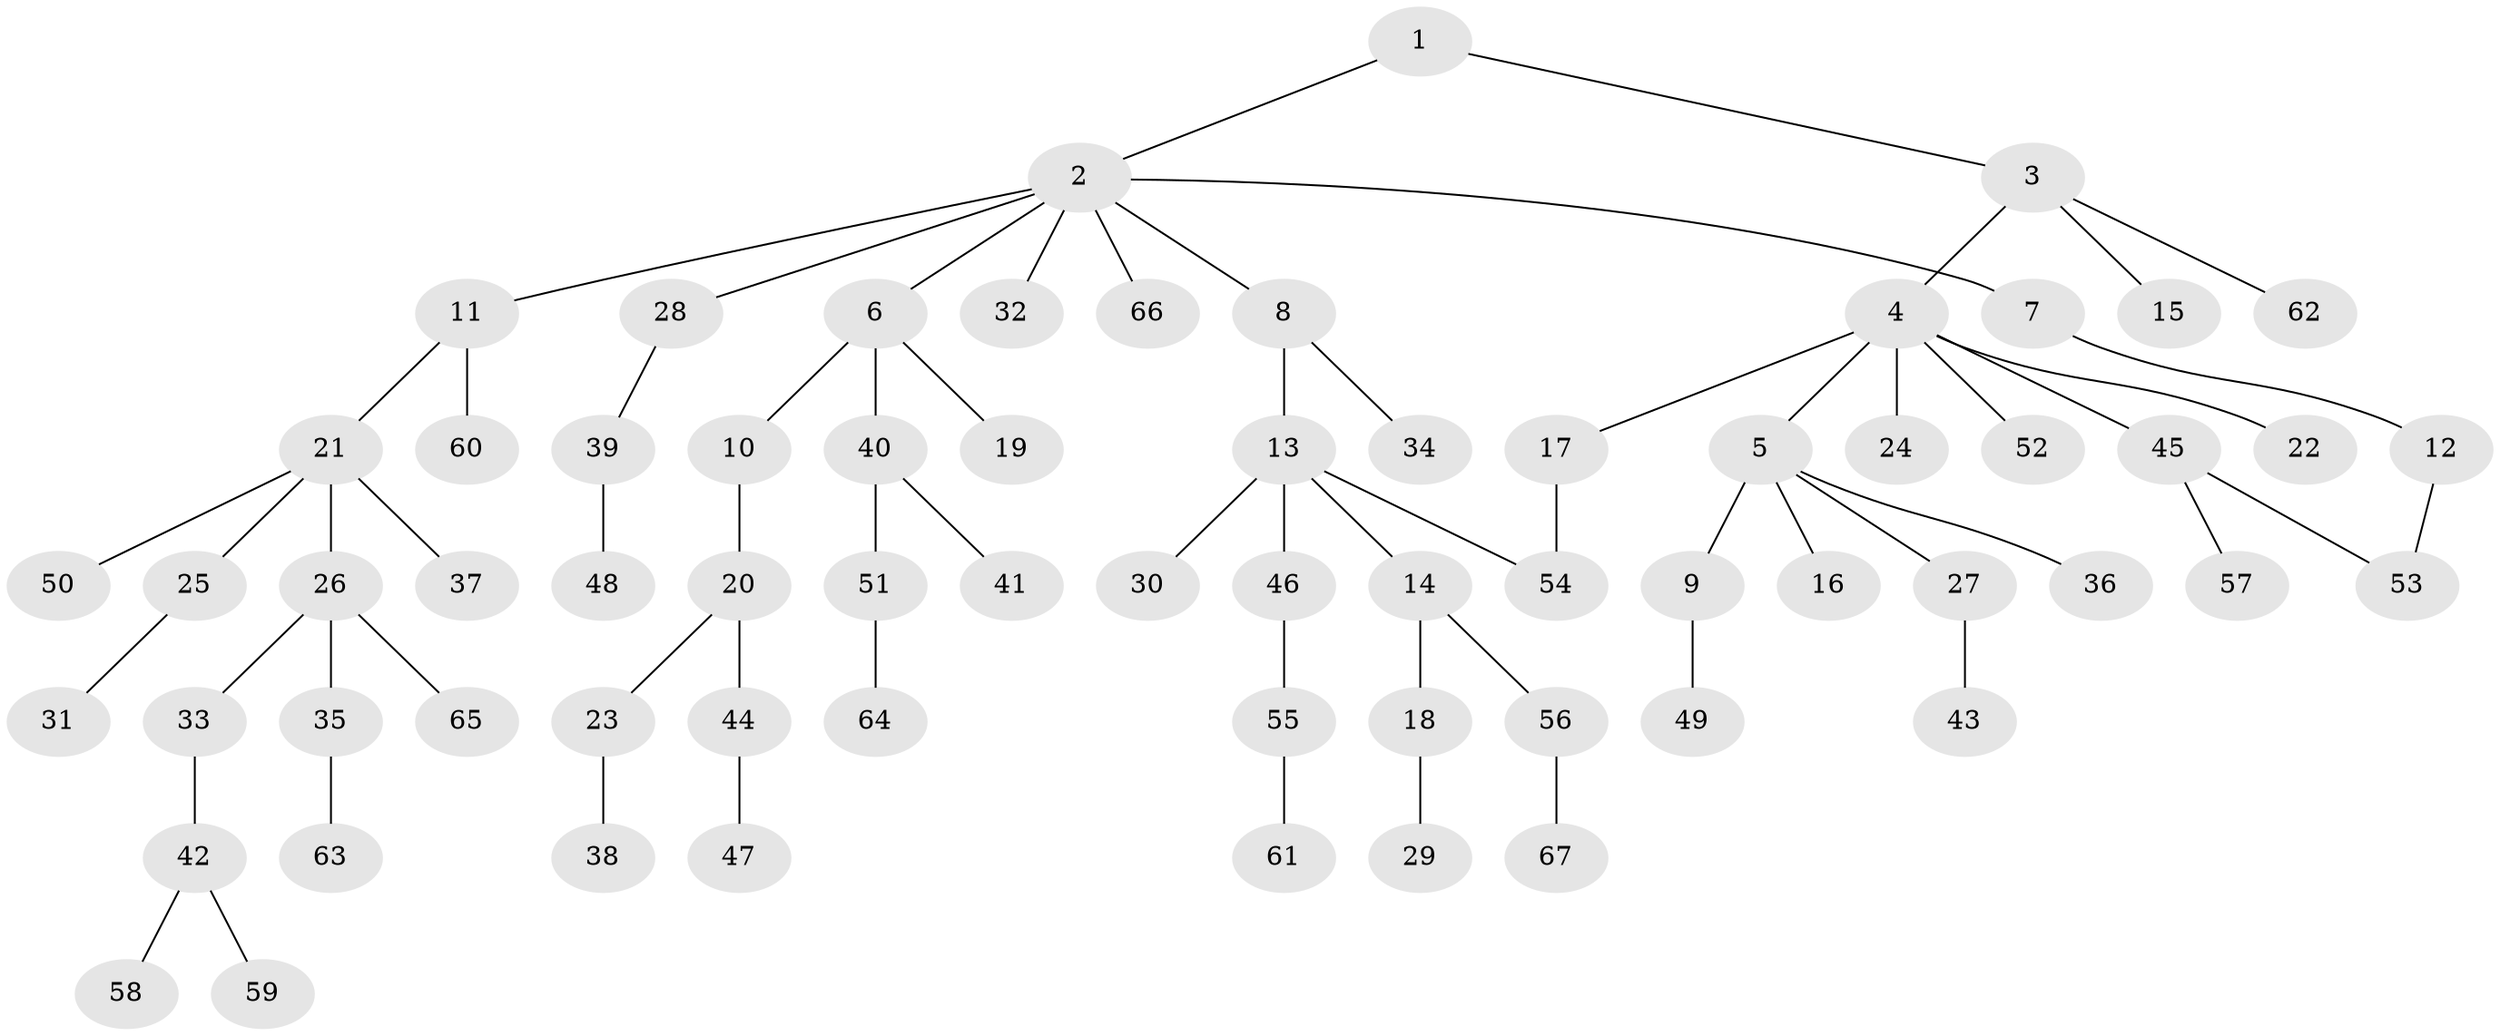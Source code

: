 // Generated by graph-tools (version 1.1) at 2025/01/03/09/25 03:01:07]
// undirected, 67 vertices, 68 edges
graph export_dot {
graph [start="1"]
  node [color=gray90,style=filled];
  1;
  2;
  3;
  4;
  5;
  6;
  7;
  8;
  9;
  10;
  11;
  12;
  13;
  14;
  15;
  16;
  17;
  18;
  19;
  20;
  21;
  22;
  23;
  24;
  25;
  26;
  27;
  28;
  29;
  30;
  31;
  32;
  33;
  34;
  35;
  36;
  37;
  38;
  39;
  40;
  41;
  42;
  43;
  44;
  45;
  46;
  47;
  48;
  49;
  50;
  51;
  52;
  53;
  54;
  55;
  56;
  57;
  58;
  59;
  60;
  61;
  62;
  63;
  64;
  65;
  66;
  67;
  1 -- 2;
  1 -- 3;
  2 -- 6;
  2 -- 7;
  2 -- 8;
  2 -- 11;
  2 -- 28;
  2 -- 32;
  2 -- 66;
  3 -- 4;
  3 -- 15;
  3 -- 62;
  4 -- 5;
  4 -- 17;
  4 -- 22;
  4 -- 24;
  4 -- 45;
  4 -- 52;
  5 -- 9;
  5 -- 16;
  5 -- 27;
  5 -- 36;
  6 -- 10;
  6 -- 19;
  6 -- 40;
  7 -- 12;
  8 -- 13;
  8 -- 34;
  9 -- 49;
  10 -- 20;
  11 -- 21;
  11 -- 60;
  12 -- 53;
  13 -- 14;
  13 -- 30;
  13 -- 46;
  13 -- 54;
  14 -- 18;
  14 -- 56;
  17 -- 54;
  18 -- 29;
  20 -- 23;
  20 -- 44;
  21 -- 25;
  21 -- 26;
  21 -- 37;
  21 -- 50;
  23 -- 38;
  25 -- 31;
  26 -- 33;
  26 -- 35;
  26 -- 65;
  27 -- 43;
  28 -- 39;
  33 -- 42;
  35 -- 63;
  39 -- 48;
  40 -- 41;
  40 -- 51;
  42 -- 58;
  42 -- 59;
  44 -- 47;
  45 -- 53;
  45 -- 57;
  46 -- 55;
  51 -- 64;
  55 -- 61;
  56 -- 67;
}
